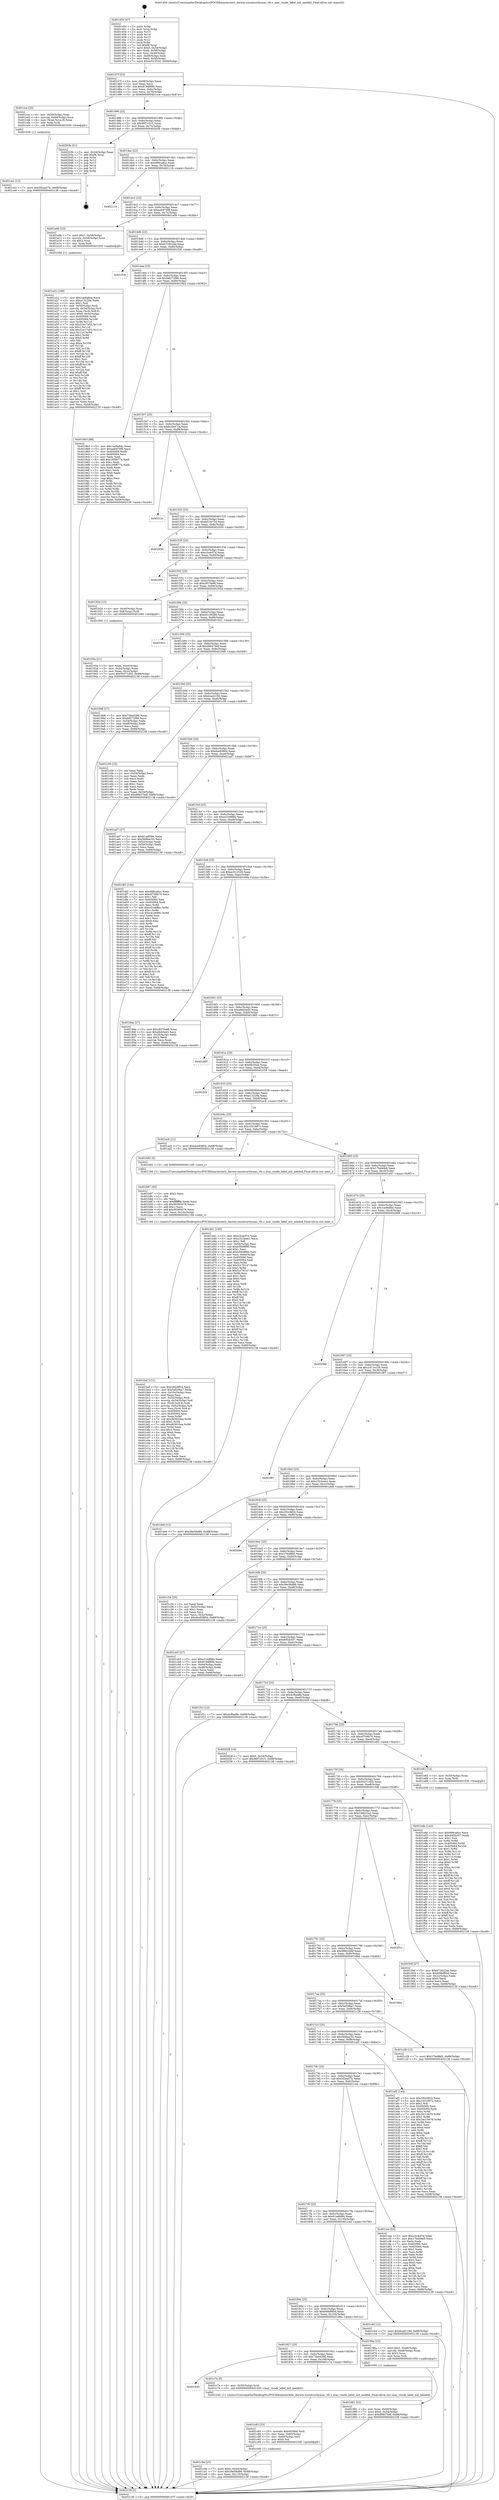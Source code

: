 digraph "0x401450" {
  label = "0x401450 (/mnt/c/Users/mathe/Desktop/tcc/POCII/binaries/extr_darwin-xnusecuritymac_vfs.c_mac_vnode_label_init_needed_Final-ollvm.out::main(0))"
  labelloc = "t"
  node[shape=record]

  Entry [label="",width=0.3,height=0.3,shape=circle,fillcolor=black,style=filled]
  "0x40147f" [label="{
     0x40147f [23]\l
     | [instrs]\l
     &nbsp;&nbsp;0x40147f \<+3\>: mov -0x68(%rbp),%eax\l
     &nbsp;&nbsp;0x401482 \<+2\>: mov %eax,%ecx\l
     &nbsp;&nbsp;0x401484 \<+6\>: sub $0x819df899,%ecx\l
     &nbsp;&nbsp;0x40148a \<+3\>: mov %eax,-0x6c(%rbp)\l
     &nbsp;&nbsp;0x40148d \<+3\>: mov %ecx,-0x70(%rbp)\l
     &nbsp;&nbsp;0x401490 \<+6\>: je 0000000000401cce \<main+0x87e\>\l
  }"]
  "0x401cce" [label="{
     0x401cce [20]\l
     | [instrs]\l
     &nbsp;&nbsp;0x401cce \<+4\>: mov -0x50(%rbp),%rax\l
     &nbsp;&nbsp;0x401cd2 \<+4\>: movslq -0x64(%rbp),%rcx\l
     &nbsp;&nbsp;0x401cd6 \<+4\>: mov (%rax,%rcx,8),%rax\l
     &nbsp;&nbsp;0x401cda \<+3\>: mov %rax,%rdi\l
     &nbsp;&nbsp;0x401cdd \<+5\>: call 0000000000401030 \<free@plt\>\l
     | [calls]\l
     &nbsp;&nbsp;0x401030 \{1\} (unknown)\l
  }"]
  "0x401496" [label="{
     0x401496 [22]\l
     | [instrs]\l
     &nbsp;&nbsp;0x401496 \<+5\>: jmp 000000000040149b \<main+0x4b\>\l
     &nbsp;&nbsp;0x40149b \<+3\>: mov -0x6c(%rbp),%eax\l
     &nbsp;&nbsp;0x40149e \<+5\>: sub $0x96f7c015,%eax\l
     &nbsp;&nbsp;0x4014a3 \<+3\>: mov %eax,-0x74(%rbp)\l
     &nbsp;&nbsp;0x4014a6 \<+6\>: je 000000000040203b \<main+0xbeb\>\l
  }"]
  Exit [label="",width=0.3,height=0.3,shape=circle,fillcolor=black,style=filled,peripheries=2]
  "0x40203b" [label="{
     0x40203b [21]\l
     | [instrs]\l
     &nbsp;&nbsp;0x40203b \<+3\>: mov -0x34(%rbp),%eax\l
     &nbsp;&nbsp;0x40203e \<+7\>: add $0xf8,%rsp\l
     &nbsp;&nbsp;0x402045 \<+1\>: pop %rbx\l
     &nbsp;&nbsp;0x402046 \<+2\>: pop %r12\l
     &nbsp;&nbsp;0x402048 \<+2\>: pop %r13\l
     &nbsp;&nbsp;0x40204a \<+2\>: pop %r14\l
     &nbsp;&nbsp;0x40204c \<+2\>: pop %r15\l
     &nbsp;&nbsp;0x40204e \<+1\>: pop %rbp\l
     &nbsp;&nbsp;0x40204f \<+1\>: ret\l
  }"]
  "0x4014ac" [label="{
     0x4014ac [22]\l
     | [instrs]\l
     &nbsp;&nbsp;0x4014ac \<+5\>: jmp 00000000004014b1 \<main+0x61\>\l
     &nbsp;&nbsp;0x4014b1 \<+3\>: mov -0x6c(%rbp),%eax\l
     &nbsp;&nbsp;0x4014b4 \<+5\>: sub $0x999ca6cc,%eax\l
     &nbsp;&nbsp;0x4014b9 \<+3\>: mov %eax,-0x78(%rbp)\l
     &nbsp;&nbsp;0x4014bc \<+6\>: je 0000000000402114 \<main+0xcc4\>\l
  }"]
  "0x401e8e" [label="{
     0x401e8e [142]\l
     | [instrs]\l
     &nbsp;&nbsp;0x401e8e \<+5\>: mov $0x999ca6cc,%ecx\l
     &nbsp;&nbsp;0x401e93 \<+5\>: mov $0x40f2b557,%edx\l
     &nbsp;&nbsp;0x401e98 \<+3\>: mov $0x1,%sil\l
     &nbsp;&nbsp;0x401e9b \<+3\>: xor %r8d,%r8d\l
     &nbsp;&nbsp;0x401e9e \<+8\>: mov 0x405060,%r9d\l
     &nbsp;&nbsp;0x401ea6 \<+8\>: mov 0x405064,%r10d\l
     &nbsp;&nbsp;0x401eae \<+4\>: sub $0x1,%r8d\l
     &nbsp;&nbsp;0x401eb2 \<+3\>: mov %r9d,%r11d\l
     &nbsp;&nbsp;0x401eb5 \<+3\>: add %r8d,%r11d\l
     &nbsp;&nbsp;0x401eb8 \<+4\>: imul %r11d,%r9d\l
     &nbsp;&nbsp;0x401ebc \<+4\>: and $0x1,%r9d\l
     &nbsp;&nbsp;0x401ec0 \<+4\>: cmp $0x0,%r9d\l
     &nbsp;&nbsp;0x401ec4 \<+3\>: sete %bl\l
     &nbsp;&nbsp;0x401ec7 \<+4\>: cmp $0xa,%r10d\l
     &nbsp;&nbsp;0x401ecb \<+4\>: setl %r14b\l
     &nbsp;&nbsp;0x401ecf \<+3\>: mov %bl,%r15b\l
     &nbsp;&nbsp;0x401ed2 \<+4\>: xor $0xff,%r15b\l
     &nbsp;&nbsp;0x401ed6 \<+3\>: mov %r14b,%r12b\l
     &nbsp;&nbsp;0x401ed9 \<+4\>: xor $0xff,%r12b\l
     &nbsp;&nbsp;0x401edd \<+4\>: xor $0x0,%sil\l
     &nbsp;&nbsp;0x401ee1 \<+3\>: mov %r15b,%r13b\l
     &nbsp;&nbsp;0x401ee4 \<+4\>: and $0x0,%r13b\l
     &nbsp;&nbsp;0x401ee8 \<+3\>: and %sil,%bl\l
     &nbsp;&nbsp;0x401eeb \<+3\>: mov %r12b,%al\l
     &nbsp;&nbsp;0x401eee \<+2\>: and $0x0,%al\l
     &nbsp;&nbsp;0x401ef0 \<+3\>: and %sil,%r14b\l
     &nbsp;&nbsp;0x401ef3 \<+3\>: or %bl,%r13b\l
     &nbsp;&nbsp;0x401ef6 \<+3\>: or %r14b,%al\l
     &nbsp;&nbsp;0x401ef9 \<+3\>: xor %al,%r13b\l
     &nbsp;&nbsp;0x401efc \<+3\>: or %r12b,%r15b\l
     &nbsp;&nbsp;0x401eff \<+4\>: xor $0xff,%r15b\l
     &nbsp;&nbsp;0x401f03 \<+4\>: or $0x0,%sil\l
     &nbsp;&nbsp;0x401f07 \<+3\>: and %sil,%r15b\l
     &nbsp;&nbsp;0x401f0a \<+3\>: or %r15b,%r13b\l
     &nbsp;&nbsp;0x401f0d \<+4\>: test $0x1,%r13b\l
     &nbsp;&nbsp;0x401f11 \<+3\>: cmovne %edx,%ecx\l
     &nbsp;&nbsp;0x401f14 \<+3\>: mov %ecx,-0x68(%rbp)\l
     &nbsp;&nbsp;0x401f17 \<+5\>: jmp 0000000000402138 \<main+0xce8\>\l
  }"]
  "0x402114" [label="{
     0x402114\l
  }", style=dashed]
  "0x4014c2" [label="{
     0x4014c2 [22]\l
     | [instrs]\l
     &nbsp;&nbsp;0x4014c2 \<+5\>: jmp 00000000004014c7 \<main+0x77\>\l
     &nbsp;&nbsp;0x4014c7 \<+3\>: mov -0x6c(%rbp),%eax\l
     &nbsp;&nbsp;0x4014ca \<+5\>: sub $0xaeb974f8,%eax\l
     &nbsp;&nbsp;0x4014cf \<+3\>: mov %eax,-0x7c(%rbp)\l
     &nbsp;&nbsp;0x4014d2 \<+6\>: je 0000000000401a0b \<main+0x5bb\>\l
  }"]
  "0x401ce2" [label="{
     0x401ce2 [12]\l
     | [instrs]\l
     &nbsp;&nbsp;0x401ce2 \<+7\>: movl $0x5f2ea57b,-0x68(%rbp)\l
     &nbsp;&nbsp;0x401ce9 \<+5\>: jmp 0000000000402138 \<main+0xce8\>\l
  }"]
  "0x401a0b" [label="{
     0x401a0b [23]\l
     | [instrs]\l
     &nbsp;&nbsp;0x401a0b \<+7\>: movl $0x1,-0x58(%rbp)\l
     &nbsp;&nbsp;0x401a12 \<+4\>: movslq -0x58(%rbp),%rax\l
     &nbsp;&nbsp;0x401a16 \<+4\>: shl $0x2,%rax\l
     &nbsp;&nbsp;0x401a1a \<+3\>: mov %rax,%rdi\l
     &nbsp;&nbsp;0x401a1d \<+5\>: call 0000000000401050 \<malloc@plt\>\l
     | [calls]\l
     &nbsp;&nbsp;0x401050 \{1\} (unknown)\l
  }"]
  "0x4014d8" [label="{
     0x4014d8 [22]\l
     | [instrs]\l
     &nbsp;&nbsp;0x4014d8 \<+5\>: jmp 00000000004014dd \<main+0x8d\>\l
     &nbsp;&nbsp;0x4014dd \<+3\>: mov -0x6c(%rbp),%eax\l
     &nbsp;&nbsp;0x4014e0 \<+5\>: sub $0xb728224e,%eax\l
     &nbsp;&nbsp;0x4014e5 \<+3\>: mov %eax,-0x80(%rbp)\l
     &nbsp;&nbsp;0x4014e8 \<+6\>: je 0000000000401f28 \<main+0xad8\>\l
  }"]
  "0x401c9a" [label="{
     0x401c9a [25]\l
     | [instrs]\l
     &nbsp;&nbsp;0x401c9a \<+7\>: movl $0x0,-0x64(%rbp)\l
     &nbsp;&nbsp;0x401ca1 \<+7\>: movl $0x39e56d88,-0x68(%rbp)\l
     &nbsp;&nbsp;0x401ca8 \<+6\>: mov %eax,-0x110(%rbp)\l
     &nbsp;&nbsp;0x401cae \<+5\>: jmp 0000000000402138 \<main+0xce8\>\l
  }"]
  "0x401f28" [label="{
     0x401f28\l
  }", style=dashed]
  "0x4014ee" [label="{
     0x4014ee [25]\l
     | [instrs]\l
     &nbsp;&nbsp;0x4014ee \<+5\>: jmp 00000000004014f3 \<main+0xa3\>\l
     &nbsp;&nbsp;0x4014f3 \<+3\>: mov -0x6c(%rbp),%eax\l
     &nbsp;&nbsp;0x4014f6 \<+5\>: sub $0xb8272f99,%eax\l
     &nbsp;&nbsp;0x4014fb \<+6\>: mov %eax,-0x84(%rbp)\l
     &nbsp;&nbsp;0x401501 \<+6\>: je 00000000004019b3 \<main+0x563\>\l
  }"]
  "0x401c83" [label="{
     0x401c83 [23]\l
     | [instrs]\l
     &nbsp;&nbsp;0x401c83 \<+10\>: movabs $0x4030b6,%rdi\l
     &nbsp;&nbsp;0x401c8d \<+3\>: mov %eax,-0x60(%rbp)\l
     &nbsp;&nbsp;0x401c90 \<+3\>: mov -0x60(%rbp),%esi\l
     &nbsp;&nbsp;0x401c93 \<+2\>: mov $0x0,%al\l
     &nbsp;&nbsp;0x401c95 \<+5\>: call 0000000000401040 \<printf@plt\>\l
     | [calls]\l
     &nbsp;&nbsp;0x401040 \{1\} (unknown)\l
  }"]
  "0x4019b3" [label="{
     0x4019b3 [88]\l
     | [instrs]\l
     &nbsp;&nbsp;0x4019b3 \<+5\>: mov $0x1ae9a8dc,%eax\l
     &nbsp;&nbsp;0x4019b8 \<+5\>: mov $0xaeb974f8,%ecx\l
     &nbsp;&nbsp;0x4019bd \<+7\>: mov 0x405060,%edx\l
     &nbsp;&nbsp;0x4019c4 \<+7\>: mov 0x405064,%esi\l
     &nbsp;&nbsp;0x4019cb \<+2\>: mov %edx,%edi\l
     &nbsp;&nbsp;0x4019cd \<+6\>: add $0x195f677a,%edi\l
     &nbsp;&nbsp;0x4019d3 \<+3\>: sub $0x1,%edi\l
     &nbsp;&nbsp;0x4019d6 \<+6\>: sub $0x195f677a,%edi\l
     &nbsp;&nbsp;0x4019dc \<+3\>: imul %edi,%edx\l
     &nbsp;&nbsp;0x4019df \<+3\>: and $0x1,%edx\l
     &nbsp;&nbsp;0x4019e2 \<+3\>: cmp $0x0,%edx\l
     &nbsp;&nbsp;0x4019e5 \<+4\>: sete %r8b\l
     &nbsp;&nbsp;0x4019e9 \<+3\>: cmp $0xa,%esi\l
     &nbsp;&nbsp;0x4019ec \<+4\>: setl %r9b\l
     &nbsp;&nbsp;0x4019f0 \<+3\>: mov %r8b,%r10b\l
     &nbsp;&nbsp;0x4019f3 \<+3\>: and %r9b,%r10b\l
     &nbsp;&nbsp;0x4019f6 \<+3\>: xor %r9b,%r8b\l
     &nbsp;&nbsp;0x4019f9 \<+3\>: or %r8b,%r10b\l
     &nbsp;&nbsp;0x4019fc \<+4\>: test $0x1,%r10b\l
     &nbsp;&nbsp;0x401a00 \<+3\>: cmovne %ecx,%eax\l
     &nbsp;&nbsp;0x401a03 \<+3\>: mov %eax,-0x68(%rbp)\l
     &nbsp;&nbsp;0x401a06 \<+5\>: jmp 0000000000402138 \<main+0xce8\>\l
  }"]
  "0x401507" [label="{
     0x401507 [25]\l
     | [instrs]\l
     &nbsp;&nbsp;0x401507 \<+5\>: jmp 000000000040150c \<main+0xbc\>\l
     &nbsp;&nbsp;0x40150c \<+3\>: mov -0x6c(%rbp),%eax\l
     &nbsp;&nbsp;0x40150f \<+5\>: sub $0xbcde47ca,%eax\l
     &nbsp;&nbsp;0x401514 \<+6\>: mov %eax,-0x88(%rbp)\l
     &nbsp;&nbsp;0x40151a \<+6\>: je 000000000040212c \<main+0xcdc\>\l
  }"]
  "0x401840" [label="{
     0x401840\l
  }", style=dashed]
  "0x40212c" [label="{
     0x40212c\l
  }", style=dashed]
  "0x401520" [label="{
     0x401520 [25]\l
     | [instrs]\l
     &nbsp;&nbsp;0x401520 \<+5\>: jmp 0000000000401525 \<main+0xd5\>\l
     &nbsp;&nbsp;0x401525 \<+3\>: mov -0x6c(%rbp),%eax\l
     &nbsp;&nbsp;0x401528 \<+5\>: sub $0xbf15e72d,%eax\l
     &nbsp;&nbsp;0x40152d \<+6\>: mov %eax,-0x8c(%rbp)\l
     &nbsp;&nbsp;0x401533 \<+6\>: je 0000000000402050 \<main+0xc00\>\l
  }"]
  "0x401c7a" [label="{
     0x401c7a [9]\l
     | [instrs]\l
     &nbsp;&nbsp;0x401c7a \<+4\>: mov -0x50(%rbp),%rdi\l
     &nbsp;&nbsp;0x401c7e \<+5\>: call 0000000000401240 \<mac_vnode_label_init_needed\>\l
     | [calls]\l
     &nbsp;&nbsp;0x401240 \{1\} (/mnt/c/Users/mathe/Desktop/tcc/POCII/binaries/extr_darwin-xnusecuritymac_vfs.c_mac_vnode_label_init_needed_Final-ollvm.out::mac_vnode_label_init_needed)\l
  }"]
  "0x402050" [label="{
     0x402050\l
  }", style=dashed]
  "0x401539" [label="{
     0x401539 [25]\l
     | [instrs]\l
     &nbsp;&nbsp;0x401539 \<+5\>: jmp 000000000040153e \<main+0xee\>\l
     &nbsp;&nbsp;0x40153e \<+3\>: mov -0x6c(%rbp),%eax\l
     &nbsp;&nbsp;0x401541 \<+5\>: sub $0xc3cdcf7d,%eax\l
     &nbsp;&nbsp;0x401546 \<+6\>: mov %eax,-0x90(%rbp)\l
     &nbsp;&nbsp;0x40154c \<+6\>: je 00000000004020f3 \<main+0xca3\>\l
  }"]
  "0x401baf" [label="{
     0x401baf [121]\l
     | [instrs]\l
     &nbsp;&nbsp;0x401baf \<+5\>: mov $0x292c6f24,%ecx\l
     &nbsp;&nbsp;0x401bb4 \<+5\>: mov $0x5af29ba7,%edx\l
     &nbsp;&nbsp;0x401bb9 \<+6\>: mov -0x10c(%rbp),%esi\l
     &nbsp;&nbsp;0x401bbf \<+3\>: imul %eax,%esi\l
     &nbsp;&nbsp;0x401bc2 \<+4\>: mov -0x50(%rbp),%rdi\l
     &nbsp;&nbsp;0x401bc6 \<+4\>: movslq -0x54(%rbp),%r8\l
     &nbsp;&nbsp;0x401bca \<+4\>: mov (%rdi,%r8,8),%rdi\l
     &nbsp;&nbsp;0x401bce \<+4\>: movslq -0x5c(%rbp),%r8\l
     &nbsp;&nbsp;0x401bd2 \<+4\>: mov %esi,(%rdi,%r8,4)\l
     &nbsp;&nbsp;0x401bd6 \<+7\>: mov 0x405060,%eax\l
     &nbsp;&nbsp;0x401bdd \<+7\>: mov 0x405064,%esi\l
     &nbsp;&nbsp;0x401be4 \<+3\>: mov %eax,%r9d\l
     &nbsp;&nbsp;0x401be7 \<+7\>: sub $0xd65633ea,%r9d\l
     &nbsp;&nbsp;0x401bee \<+4\>: sub $0x1,%r9d\l
     &nbsp;&nbsp;0x401bf2 \<+7\>: add $0xd65633ea,%r9d\l
     &nbsp;&nbsp;0x401bf9 \<+4\>: imul %r9d,%eax\l
     &nbsp;&nbsp;0x401bfd \<+3\>: and $0x1,%eax\l
     &nbsp;&nbsp;0x401c00 \<+3\>: cmp $0x0,%eax\l
     &nbsp;&nbsp;0x401c03 \<+4\>: sete %r10b\l
     &nbsp;&nbsp;0x401c07 \<+3\>: cmp $0xa,%esi\l
     &nbsp;&nbsp;0x401c0a \<+4\>: setl %r11b\l
     &nbsp;&nbsp;0x401c0e \<+3\>: mov %r10b,%bl\l
     &nbsp;&nbsp;0x401c11 \<+3\>: and %r11b,%bl\l
     &nbsp;&nbsp;0x401c14 \<+3\>: xor %r11b,%r10b\l
     &nbsp;&nbsp;0x401c17 \<+3\>: or %r10b,%bl\l
     &nbsp;&nbsp;0x401c1a \<+3\>: test $0x1,%bl\l
     &nbsp;&nbsp;0x401c1d \<+3\>: cmovne %edx,%ecx\l
     &nbsp;&nbsp;0x401c20 \<+3\>: mov %ecx,-0x68(%rbp)\l
     &nbsp;&nbsp;0x401c23 \<+5\>: jmp 0000000000402138 \<main+0xce8\>\l
  }"]
  "0x4020f3" [label="{
     0x4020f3\l
  }", style=dashed]
  "0x401552" [label="{
     0x401552 [25]\l
     | [instrs]\l
     &nbsp;&nbsp;0x401552 \<+5\>: jmp 0000000000401557 \<main+0x107\>\l
     &nbsp;&nbsp;0x401557 \<+3\>: mov -0x6c(%rbp),%eax\l
     &nbsp;&nbsp;0x40155a \<+5\>: sub $0xc837fa96,%eax\l
     &nbsp;&nbsp;0x40155f \<+6\>: mov %eax,-0x94(%rbp)\l
     &nbsp;&nbsp;0x401565 \<+6\>: je 000000000040192d \<main+0x4dd\>\l
  }"]
  "0x401b87" [label="{
     0x401b87 [40]\l
     | [instrs]\l
     &nbsp;&nbsp;0x401b87 \<+5\>: mov $0x2,%ecx\l
     &nbsp;&nbsp;0x401b8c \<+1\>: cltd\l
     &nbsp;&nbsp;0x401b8d \<+2\>: idiv %ecx\l
     &nbsp;&nbsp;0x401b8f \<+6\>: imul $0xfffffffe,%edx,%ecx\l
     &nbsp;&nbsp;0x401b95 \<+6\>: sub $0x90385078,%ecx\l
     &nbsp;&nbsp;0x401b9b \<+3\>: add $0x1,%ecx\l
     &nbsp;&nbsp;0x401b9e \<+6\>: add $0x90385078,%ecx\l
     &nbsp;&nbsp;0x401ba4 \<+6\>: mov %ecx,-0x10c(%rbp)\l
     &nbsp;&nbsp;0x401baa \<+5\>: call 0000000000401160 \<next_i\>\l
     | [calls]\l
     &nbsp;&nbsp;0x401160 \{1\} (/mnt/c/Users/mathe/Desktop/tcc/POCII/binaries/extr_darwin-xnusecuritymac_vfs.c_mac_vnode_label_init_needed_Final-ollvm.out::next_i)\l
  }"]
  "0x40192d" [label="{
     0x40192d [13]\l
     | [instrs]\l
     &nbsp;&nbsp;0x40192d \<+4\>: mov -0x40(%rbp),%rax\l
     &nbsp;&nbsp;0x401931 \<+4\>: mov 0x8(%rax),%rdi\l
     &nbsp;&nbsp;0x401935 \<+5\>: call 0000000000401060 \<atoi@plt\>\l
     | [calls]\l
     &nbsp;&nbsp;0x401060 \{1\} (unknown)\l
  }"]
  "0x40156b" [label="{
     0x40156b [25]\l
     | [instrs]\l
     &nbsp;&nbsp;0x40156b \<+5\>: jmp 0000000000401570 \<main+0x120\>\l
     &nbsp;&nbsp;0x401570 \<+3\>: mov -0x6c(%rbp),%eax\l
     &nbsp;&nbsp;0x401573 \<+5\>: sub $0xd3139288,%eax\l
     &nbsp;&nbsp;0x401578 \<+6\>: mov %eax,-0x98(%rbp)\l
     &nbsp;&nbsp;0x40157e \<+6\>: je 0000000000401921 \<main+0x4d1\>\l
  }"]
  "0x401a22" [label="{
     0x401a22 [169]\l
     | [instrs]\l
     &nbsp;&nbsp;0x401a22 \<+5\>: mov $0x1ae9a8dc,%ecx\l
     &nbsp;&nbsp;0x401a27 \<+5\>: mov $0xa13229a,%edx\l
     &nbsp;&nbsp;0x401a2c \<+3\>: mov $0x1,%sil\l
     &nbsp;&nbsp;0x401a2f \<+4\>: mov -0x50(%rbp),%rdi\l
     &nbsp;&nbsp;0x401a33 \<+4\>: movslq -0x54(%rbp),%r8\l
     &nbsp;&nbsp;0x401a37 \<+4\>: mov %rax,(%rdi,%r8,8)\l
     &nbsp;&nbsp;0x401a3b \<+7\>: movl $0x0,-0x5c(%rbp)\l
     &nbsp;&nbsp;0x401a42 \<+8\>: mov 0x405060,%r9d\l
     &nbsp;&nbsp;0x401a4a \<+8\>: mov 0x405064,%r10d\l
     &nbsp;&nbsp;0x401a52 \<+3\>: mov %r9d,%r11d\l
     &nbsp;&nbsp;0x401a55 \<+7\>: sub $0x31e17a53,%r11d\l
     &nbsp;&nbsp;0x401a5c \<+4\>: sub $0x1,%r11d\l
     &nbsp;&nbsp;0x401a60 \<+7\>: add $0x31e17a53,%r11d\l
     &nbsp;&nbsp;0x401a67 \<+4\>: imul %r11d,%r9d\l
     &nbsp;&nbsp;0x401a6b \<+4\>: and $0x1,%r9d\l
     &nbsp;&nbsp;0x401a6f \<+4\>: cmp $0x0,%r9d\l
     &nbsp;&nbsp;0x401a73 \<+3\>: sete %bl\l
     &nbsp;&nbsp;0x401a76 \<+4\>: cmp $0xa,%r10d\l
     &nbsp;&nbsp;0x401a7a \<+4\>: setl %r14b\l
     &nbsp;&nbsp;0x401a7e \<+3\>: mov %bl,%r15b\l
     &nbsp;&nbsp;0x401a81 \<+4\>: xor $0xff,%r15b\l
     &nbsp;&nbsp;0x401a85 \<+3\>: mov %r14b,%r12b\l
     &nbsp;&nbsp;0x401a88 \<+4\>: xor $0xff,%r12b\l
     &nbsp;&nbsp;0x401a8c \<+4\>: xor $0x1,%sil\l
     &nbsp;&nbsp;0x401a90 \<+3\>: mov %r15b,%r13b\l
     &nbsp;&nbsp;0x401a93 \<+4\>: and $0xff,%r13b\l
     &nbsp;&nbsp;0x401a97 \<+3\>: and %sil,%bl\l
     &nbsp;&nbsp;0x401a9a \<+3\>: mov %r12b,%al\l
     &nbsp;&nbsp;0x401a9d \<+2\>: and $0xff,%al\l
     &nbsp;&nbsp;0x401a9f \<+3\>: and %sil,%r14b\l
     &nbsp;&nbsp;0x401aa2 \<+3\>: or %bl,%r13b\l
     &nbsp;&nbsp;0x401aa5 \<+3\>: or %r14b,%al\l
     &nbsp;&nbsp;0x401aa8 \<+3\>: xor %al,%r13b\l
     &nbsp;&nbsp;0x401aab \<+3\>: or %r12b,%r15b\l
     &nbsp;&nbsp;0x401aae \<+4\>: xor $0xff,%r15b\l
     &nbsp;&nbsp;0x401ab2 \<+4\>: or $0x1,%sil\l
     &nbsp;&nbsp;0x401ab6 \<+3\>: and %sil,%r15b\l
     &nbsp;&nbsp;0x401ab9 \<+3\>: or %r15b,%r13b\l
     &nbsp;&nbsp;0x401abc \<+4\>: test $0x1,%r13b\l
     &nbsp;&nbsp;0x401ac0 \<+3\>: cmovne %edx,%ecx\l
     &nbsp;&nbsp;0x401ac3 \<+3\>: mov %ecx,-0x68(%rbp)\l
     &nbsp;&nbsp;0x401ac6 \<+5\>: jmp 0000000000402138 \<main+0xce8\>\l
  }"]
  "0x401921" [label="{
     0x401921\l
  }", style=dashed]
  "0x401584" [label="{
     0x401584 [25]\l
     | [instrs]\l
     &nbsp;&nbsp;0x401584 \<+5\>: jmp 0000000000401589 \<main+0x139\>\l
     &nbsp;&nbsp;0x401589 \<+3\>: mov -0x6c(%rbp),%eax\l
     &nbsp;&nbsp;0x40158c \<+5\>: sub $0xd9837bdf,%eax\l
     &nbsp;&nbsp;0x401591 \<+6\>: mov %eax,-0x9c(%rbp)\l
     &nbsp;&nbsp;0x401597 \<+6\>: je 0000000000401998 \<main+0x548\>\l
  }"]
  "0x401981" [label="{
     0x401981 [23]\l
     | [instrs]\l
     &nbsp;&nbsp;0x401981 \<+4\>: mov %rax,-0x50(%rbp)\l
     &nbsp;&nbsp;0x401985 \<+7\>: movl $0x0,-0x54(%rbp)\l
     &nbsp;&nbsp;0x40198c \<+7\>: movl $0xd9837bdf,-0x68(%rbp)\l
     &nbsp;&nbsp;0x401993 \<+5\>: jmp 0000000000402138 \<main+0xce8\>\l
  }"]
  "0x401998" [label="{
     0x401998 [27]\l
     | [instrs]\l
     &nbsp;&nbsp;0x401998 \<+5\>: mov $0x73bed386,%eax\l
     &nbsp;&nbsp;0x40199d \<+5\>: mov $0xb8272f99,%ecx\l
     &nbsp;&nbsp;0x4019a2 \<+3\>: mov -0x54(%rbp),%edx\l
     &nbsp;&nbsp;0x4019a5 \<+3\>: cmp -0x48(%rbp),%edx\l
     &nbsp;&nbsp;0x4019a8 \<+3\>: cmovl %ecx,%eax\l
     &nbsp;&nbsp;0x4019ab \<+3\>: mov %eax,-0x68(%rbp)\l
     &nbsp;&nbsp;0x4019ae \<+5\>: jmp 0000000000402138 \<main+0xce8\>\l
  }"]
  "0x40159d" [label="{
     0x40159d [25]\l
     | [instrs]\l
     &nbsp;&nbsp;0x40159d \<+5\>: jmp 00000000004015a2 \<main+0x152\>\l
     &nbsp;&nbsp;0x4015a2 \<+3\>: mov -0x6c(%rbp),%eax\l
     &nbsp;&nbsp;0x4015a5 \<+5\>: sub $0xdcad219d,%eax\l
     &nbsp;&nbsp;0x4015aa \<+6\>: mov %eax,-0xa0(%rbp)\l
     &nbsp;&nbsp;0x4015b0 \<+6\>: je 0000000000401c59 \<main+0x809\>\l
  }"]
  "0x401827" [label="{
     0x401827 [25]\l
     | [instrs]\l
     &nbsp;&nbsp;0x401827 \<+5\>: jmp 000000000040182c \<main+0x3dc\>\l
     &nbsp;&nbsp;0x40182c \<+3\>: mov -0x6c(%rbp),%eax\l
     &nbsp;&nbsp;0x40182f \<+5\>: sub $0x73bed386,%eax\l
     &nbsp;&nbsp;0x401834 \<+6\>: mov %eax,-0x108(%rbp)\l
     &nbsp;&nbsp;0x40183a \<+6\>: je 0000000000401c7a \<main+0x82a\>\l
  }"]
  "0x401c59" [label="{
     0x401c59 [33]\l
     | [instrs]\l
     &nbsp;&nbsp;0x401c59 \<+2\>: xor %eax,%eax\l
     &nbsp;&nbsp;0x401c5b \<+3\>: mov -0x54(%rbp),%ecx\l
     &nbsp;&nbsp;0x401c5e \<+2\>: mov %eax,%edx\l
     &nbsp;&nbsp;0x401c60 \<+2\>: sub %ecx,%edx\l
     &nbsp;&nbsp;0x401c62 \<+2\>: mov %eax,%ecx\l
     &nbsp;&nbsp;0x401c64 \<+3\>: sub $0x1,%ecx\l
     &nbsp;&nbsp;0x401c67 \<+2\>: add %ecx,%edx\l
     &nbsp;&nbsp;0x401c69 \<+2\>: sub %edx,%eax\l
     &nbsp;&nbsp;0x401c6b \<+3\>: mov %eax,-0x54(%rbp)\l
     &nbsp;&nbsp;0x401c6e \<+7\>: movl $0xd9837bdf,-0x68(%rbp)\l
     &nbsp;&nbsp;0x401c75 \<+5\>: jmp 0000000000402138 \<main+0xce8\>\l
  }"]
  "0x4015b6" [label="{
     0x4015b6 [25]\l
     | [instrs]\l
     &nbsp;&nbsp;0x4015b6 \<+5\>: jmp 00000000004015bb \<main+0x16b\>\l
     &nbsp;&nbsp;0x4015bb \<+3\>: mov -0x6c(%rbp),%eax\l
     &nbsp;&nbsp;0x4015be \<+5\>: sub $0xdce93804,%eax\l
     &nbsp;&nbsp;0x4015c3 \<+6\>: mov %eax,-0xa4(%rbp)\l
     &nbsp;&nbsp;0x4015c9 \<+6\>: je 0000000000401ad7 \<main+0x687\>\l
  }"]
  "0x40196a" [label="{
     0x40196a [23]\l
     | [instrs]\l
     &nbsp;&nbsp;0x40196a \<+7\>: movl $0x1,-0x48(%rbp)\l
     &nbsp;&nbsp;0x401971 \<+4\>: movslq -0x48(%rbp),%rax\l
     &nbsp;&nbsp;0x401975 \<+4\>: shl $0x3,%rax\l
     &nbsp;&nbsp;0x401979 \<+3\>: mov %rax,%rdi\l
     &nbsp;&nbsp;0x40197c \<+5\>: call 0000000000401050 \<malloc@plt\>\l
     | [calls]\l
     &nbsp;&nbsp;0x401050 \{1\} (unknown)\l
  }"]
  "0x401ad7" [label="{
     0x401ad7 [27]\l
     | [instrs]\l
     &nbsp;&nbsp;0x401ad7 \<+5\>: mov $0x61adfd94,%eax\l
     &nbsp;&nbsp;0x401adc \<+5\>: mov $0x5b9bec55,%ecx\l
     &nbsp;&nbsp;0x401ae1 \<+3\>: mov -0x5c(%rbp),%edx\l
     &nbsp;&nbsp;0x401ae4 \<+3\>: cmp -0x58(%rbp),%edx\l
     &nbsp;&nbsp;0x401ae7 \<+3\>: cmovl %ecx,%eax\l
     &nbsp;&nbsp;0x401aea \<+3\>: mov %eax,-0x68(%rbp)\l
     &nbsp;&nbsp;0x401aed \<+5\>: jmp 0000000000402138 \<main+0xce8\>\l
  }"]
  "0x4015cf" [label="{
     0x4015cf [25]\l
     | [instrs]\l
     &nbsp;&nbsp;0x4015cf \<+5\>: jmp 00000000004015d4 \<main+0x184\>\l
     &nbsp;&nbsp;0x4015d4 \<+3\>: mov -0x6c(%rbp),%eax\l
     &nbsp;&nbsp;0x4015d7 \<+5\>: sub $0xe31b986e,%eax\l
     &nbsp;&nbsp;0x4015dc \<+6\>: mov %eax,-0xa8(%rbp)\l
     &nbsp;&nbsp;0x4015e2 \<+6\>: je 0000000000401df2 \<main+0x9a2\>\l
  }"]
  "0x40180e" [label="{
     0x40180e [25]\l
     | [instrs]\l
     &nbsp;&nbsp;0x40180e \<+5\>: jmp 0000000000401813 \<main+0x3c3\>\l
     &nbsp;&nbsp;0x401813 \<+3\>: mov -0x6c(%rbp),%eax\l
     &nbsp;&nbsp;0x401816 \<+5\>: sub $0x668df85d,%eax\l
     &nbsp;&nbsp;0x40181b \<+6\>: mov %eax,-0x104(%rbp)\l
     &nbsp;&nbsp;0x401821 \<+6\>: je 000000000040196a \<main+0x51a\>\l
  }"]
  "0x401df2" [label="{
     0x401df2 [144]\l
     | [instrs]\l
     &nbsp;&nbsp;0x401df2 \<+5\>: mov $0x999ca6cc,%eax\l
     &nbsp;&nbsp;0x401df7 \<+5\>: mov $0x4f709b70,%ecx\l
     &nbsp;&nbsp;0x401dfc \<+2\>: mov $0x1,%dl\l
     &nbsp;&nbsp;0x401dfe \<+7\>: mov 0x405060,%esi\l
     &nbsp;&nbsp;0x401e05 \<+7\>: mov 0x405064,%edi\l
     &nbsp;&nbsp;0x401e0c \<+3\>: mov %esi,%r8d\l
     &nbsp;&nbsp;0x401e0f \<+7\>: add $0xc41e686c,%r8d\l
     &nbsp;&nbsp;0x401e16 \<+4\>: sub $0x1,%r8d\l
     &nbsp;&nbsp;0x401e1a \<+7\>: sub $0xc41e686c,%r8d\l
     &nbsp;&nbsp;0x401e21 \<+4\>: imul %r8d,%esi\l
     &nbsp;&nbsp;0x401e25 \<+3\>: and $0x1,%esi\l
     &nbsp;&nbsp;0x401e28 \<+3\>: cmp $0x0,%esi\l
     &nbsp;&nbsp;0x401e2b \<+4\>: sete %r9b\l
     &nbsp;&nbsp;0x401e2f \<+3\>: cmp $0xa,%edi\l
     &nbsp;&nbsp;0x401e32 \<+4\>: setl %r10b\l
     &nbsp;&nbsp;0x401e36 \<+3\>: mov %r9b,%r11b\l
     &nbsp;&nbsp;0x401e39 \<+4\>: xor $0xff,%r11b\l
     &nbsp;&nbsp;0x401e3d \<+3\>: mov %r10b,%bl\l
     &nbsp;&nbsp;0x401e40 \<+3\>: xor $0xff,%bl\l
     &nbsp;&nbsp;0x401e43 \<+3\>: xor $0x1,%dl\l
     &nbsp;&nbsp;0x401e46 \<+3\>: mov %r11b,%r14b\l
     &nbsp;&nbsp;0x401e49 \<+4\>: and $0xff,%r14b\l
     &nbsp;&nbsp;0x401e4d \<+3\>: and %dl,%r9b\l
     &nbsp;&nbsp;0x401e50 \<+3\>: mov %bl,%r15b\l
     &nbsp;&nbsp;0x401e53 \<+4\>: and $0xff,%r15b\l
     &nbsp;&nbsp;0x401e57 \<+3\>: and %dl,%r10b\l
     &nbsp;&nbsp;0x401e5a \<+3\>: or %r9b,%r14b\l
     &nbsp;&nbsp;0x401e5d \<+3\>: or %r10b,%r15b\l
     &nbsp;&nbsp;0x401e60 \<+3\>: xor %r15b,%r14b\l
     &nbsp;&nbsp;0x401e63 \<+3\>: or %bl,%r11b\l
     &nbsp;&nbsp;0x401e66 \<+4\>: xor $0xff,%r11b\l
     &nbsp;&nbsp;0x401e6a \<+3\>: or $0x1,%dl\l
     &nbsp;&nbsp;0x401e6d \<+3\>: and %dl,%r11b\l
     &nbsp;&nbsp;0x401e70 \<+3\>: or %r11b,%r14b\l
     &nbsp;&nbsp;0x401e73 \<+4\>: test $0x1,%r14b\l
     &nbsp;&nbsp;0x401e77 \<+3\>: cmovne %ecx,%eax\l
     &nbsp;&nbsp;0x401e7a \<+3\>: mov %eax,-0x68(%rbp)\l
     &nbsp;&nbsp;0x401e7d \<+5\>: jmp 0000000000402138 \<main+0xce8\>\l
  }"]
  "0x4015e8" [label="{
     0x4015e8 [25]\l
     | [instrs]\l
     &nbsp;&nbsp;0x4015e8 \<+5\>: jmp 00000000004015ed \<main+0x19d\>\l
     &nbsp;&nbsp;0x4015ed \<+3\>: mov -0x6c(%rbp),%eax\l
     &nbsp;&nbsp;0x4015f0 \<+5\>: sub $0xec512520,%eax\l
     &nbsp;&nbsp;0x4015f5 \<+6\>: mov %eax,-0xac(%rbp)\l
     &nbsp;&nbsp;0x4015fb \<+6\>: je 000000000040184a \<main+0x3fa\>\l
  }"]
  "0x401c4d" [label="{
     0x401c4d [12]\l
     | [instrs]\l
     &nbsp;&nbsp;0x401c4d \<+7\>: movl $0xdcad219d,-0x68(%rbp)\l
     &nbsp;&nbsp;0x401c54 \<+5\>: jmp 0000000000402138 \<main+0xce8\>\l
  }"]
  "0x40184a" [label="{
     0x40184a [27]\l
     | [instrs]\l
     &nbsp;&nbsp;0x40184a \<+5\>: mov $0xc837fa96,%eax\l
     &nbsp;&nbsp;0x40184f \<+5\>: mov $0xefeb5ed3,%ecx\l
     &nbsp;&nbsp;0x401854 \<+3\>: mov -0x30(%rbp),%edx\l
     &nbsp;&nbsp;0x401857 \<+3\>: cmp $0x2,%edx\l
     &nbsp;&nbsp;0x40185a \<+3\>: cmovne %ecx,%eax\l
     &nbsp;&nbsp;0x40185d \<+3\>: mov %eax,-0x68(%rbp)\l
     &nbsp;&nbsp;0x401860 \<+5\>: jmp 0000000000402138 \<main+0xce8\>\l
  }"]
  "0x401601" [label="{
     0x401601 [25]\l
     | [instrs]\l
     &nbsp;&nbsp;0x401601 \<+5\>: jmp 0000000000401606 \<main+0x1b6\>\l
     &nbsp;&nbsp;0x401606 \<+3\>: mov -0x6c(%rbp),%eax\l
     &nbsp;&nbsp;0x401609 \<+5\>: sub $0xefeb5ed3,%eax\l
     &nbsp;&nbsp;0x40160e \<+6\>: mov %eax,-0xb0(%rbp)\l
     &nbsp;&nbsp;0x401614 \<+6\>: je 0000000000401865 \<main+0x415\>\l
  }"]
  "0x402138" [label="{
     0x402138 [5]\l
     | [instrs]\l
     &nbsp;&nbsp;0x402138 \<+5\>: jmp 000000000040147f \<main+0x2f\>\l
  }"]
  "0x401450" [label="{
     0x401450 [47]\l
     | [instrs]\l
     &nbsp;&nbsp;0x401450 \<+1\>: push %rbp\l
     &nbsp;&nbsp;0x401451 \<+3\>: mov %rsp,%rbp\l
     &nbsp;&nbsp;0x401454 \<+2\>: push %r15\l
     &nbsp;&nbsp;0x401456 \<+2\>: push %r14\l
     &nbsp;&nbsp;0x401458 \<+2\>: push %r13\l
     &nbsp;&nbsp;0x40145a \<+2\>: push %r12\l
     &nbsp;&nbsp;0x40145c \<+1\>: push %rbx\l
     &nbsp;&nbsp;0x40145d \<+7\>: sub $0xf8,%rsp\l
     &nbsp;&nbsp;0x401464 \<+7\>: movl $0x0,-0x34(%rbp)\l
     &nbsp;&nbsp;0x40146b \<+3\>: mov %edi,-0x38(%rbp)\l
     &nbsp;&nbsp;0x40146e \<+4\>: mov %rsi,-0x40(%rbp)\l
     &nbsp;&nbsp;0x401472 \<+3\>: mov -0x38(%rbp),%edi\l
     &nbsp;&nbsp;0x401475 \<+3\>: mov %edi,-0x30(%rbp)\l
     &nbsp;&nbsp;0x401478 \<+7\>: movl $0xec512520,-0x68(%rbp)\l
  }"]
  "0x40193a" [label="{
     0x40193a [21]\l
     | [instrs]\l
     &nbsp;&nbsp;0x40193a \<+3\>: mov %eax,-0x44(%rbp)\l
     &nbsp;&nbsp;0x40193d \<+3\>: mov -0x44(%rbp),%eax\l
     &nbsp;&nbsp;0x401940 \<+3\>: mov %eax,-0x2c(%rbp)\l
     &nbsp;&nbsp;0x401943 \<+7\>: movl $0x50371d55,-0x68(%rbp)\l
     &nbsp;&nbsp;0x40194a \<+5\>: jmp 0000000000402138 \<main+0xce8\>\l
  }"]
  "0x4017f5" [label="{
     0x4017f5 [25]\l
     | [instrs]\l
     &nbsp;&nbsp;0x4017f5 \<+5\>: jmp 00000000004017fa \<main+0x3aa\>\l
     &nbsp;&nbsp;0x4017fa \<+3\>: mov -0x6c(%rbp),%eax\l
     &nbsp;&nbsp;0x4017fd \<+5\>: sub $0x61adfd94,%eax\l
     &nbsp;&nbsp;0x401802 \<+6\>: mov %eax,-0x100(%rbp)\l
     &nbsp;&nbsp;0x401808 \<+6\>: je 0000000000401c4d \<main+0x7fd\>\l
  }"]
  "0x401865" [label="{
     0x401865\l
  }", style=dashed]
  "0x40161a" [label="{
     0x40161a [25]\l
     | [instrs]\l
     &nbsp;&nbsp;0x40161a \<+5\>: jmp 000000000040161f \<main+0x1cf\>\l
     &nbsp;&nbsp;0x40161f \<+3\>: mov -0x6c(%rbp),%eax\l
     &nbsp;&nbsp;0x401622 \<+5\>: sub $0x6fc34ee,%eax\l
     &nbsp;&nbsp;0x401627 \<+6\>: mov %eax,-0xb4(%rbp)\l
     &nbsp;&nbsp;0x40162d \<+6\>: je 0000000000401f34 \<main+0xae4\>\l
  }"]
  "0x401cee" [label="{
     0x401cee [83]\l
     | [instrs]\l
     &nbsp;&nbsp;0x401cee \<+5\>: mov $0xc3cdcf7d,%eax\l
     &nbsp;&nbsp;0x401cf3 \<+5\>: mov $0x17bd4de9,%ecx\l
     &nbsp;&nbsp;0x401cf8 \<+2\>: xor %edx,%edx\l
     &nbsp;&nbsp;0x401cfa \<+7\>: mov 0x405060,%esi\l
     &nbsp;&nbsp;0x401d01 \<+7\>: mov 0x405064,%edi\l
     &nbsp;&nbsp;0x401d08 \<+3\>: sub $0x1,%edx\l
     &nbsp;&nbsp;0x401d0b \<+3\>: mov %esi,%r8d\l
     &nbsp;&nbsp;0x401d0e \<+3\>: add %edx,%r8d\l
     &nbsp;&nbsp;0x401d11 \<+4\>: imul %r8d,%esi\l
     &nbsp;&nbsp;0x401d15 \<+3\>: and $0x1,%esi\l
     &nbsp;&nbsp;0x401d18 \<+3\>: cmp $0x0,%esi\l
     &nbsp;&nbsp;0x401d1b \<+4\>: sete %r9b\l
     &nbsp;&nbsp;0x401d1f \<+3\>: cmp $0xa,%edi\l
     &nbsp;&nbsp;0x401d22 \<+4\>: setl %r10b\l
     &nbsp;&nbsp;0x401d26 \<+3\>: mov %r9b,%r11b\l
     &nbsp;&nbsp;0x401d29 \<+3\>: and %r10b,%r11b\l
     &nbsp;&nbsp;0x401d2c \<+3\>: xor %r10b,%r9b\l
     &nbsp;&nbsp;0x401d2f \<+3\>: or %r9b,%r11b\l
     &nbsp;&nbsp;0x401d32 \<+4\>: test $0x1,%r11b\l
     &nbsp;&nbsp;0x401d36 \<+3\>: cmovne %ecx,%eax\l
     &nbsp;&nbsp;0x401d39 \<+3\>: mov %eax,-0x68(%rbp)\l
     &nbsp;&nbsp;0x401d3c \<+5\>: jmp 0000000000402138 \<main+0xce8\>\l
  }"]
  "0x401f34" [label="{
     0x401f34\l
  }", style=dashed]
  "0x401633" [label="{
     0x401633 [25]\l
     | [instrs]\l
     &nbsp;&nbsp;0x401633 \<+5\>: jmp 0000000000401638 \<main+0x1e8\>\l
     &nbsp;&nbsp;0x401638 \<+3\>: mov -0x6c(%rbp),%eax\l
     &nbsp;&nbsp;0x40163b \<+5\>: sub $0xa13229a,%eax\l
     &nbsp;&nbsp;0x401640 \<+6\>: mov %eax,-0xb8(%rbp)\l
     &nbsp;&nbsp;0x401646 \<+6\>: je 0000000000401acb \<main+0x67b\>\l
  }"]
  "0x4017dc" [label="{
     0x4017dc [25]\l
     | [instrs]\l
     &nbsp;&nbsp;0x4017dc \<+5\>: jmp 00000000004017e1 \<main+0x391\>\l
     &nbsp;&nbsp;0x4017e1 \<+3\>: mov -0x6c(%rbp),%eax\l
     &nbsp;&nbsp;0x4017e4 \<+5\>: sub $0x5f2ea57b,%eax\l
     &nbsp;&nbsp;0x4017e9 \<+6\>: mov %eax,-0xfc(%rbp)\l
     &nbsp;&nbsp;0x4017ef \<+6\>: je 0000000000401cee \<main+0x89e\>\l
  }"]
  "0x401acb" [label="{
     0x401acb [12]\l
     | [instrs]\l
     &nbsp;&nbsp;0x401acb \<+7\>: movl $0xdce93804,-0x68(%rbp)\l
     &nbsp;&nbsp;0x401ad2 \<+5\>: jmp 0000000000402138 \<main+0xce8\>\l
  }"]
  "0x40164c" [label="{
     0x40164c [25]\l
     | [instrs]\l
     &nbsp;&nbsp;0x40164c \<+5\>: jmp 0000000000401651 \<main+0x201\>\l
     &nbsp;&nbsp;0x401651 \<+3\>: mov -0x6c(%rbp),%eax\l
     &nbsp;&nbsp;0x401654 \<+5\>: sub $0x1031897c,%eax\l
     &nbsp;&nbsp;0x401659 \<+6\>: mov %eax,-0xbc(%rbp)\l
     &nbsp;&nbsp;0x40165f \<+6\>: je 0000000000401b82 \<main+0x732\>\l
  }"]
  "0x401af2" [label="{
     0x401af2 [144]\l
     | [instrs]\l
     &nbsp;&nbsp;0x401af2 \<+5\>: mov $0x292c6f24,%eax\l
     &nbsp;&nbsp;0x401af7 \<+5\>: mov $0x1031897c,%ecx\l
     &nbsp;&nbsp;0x401afc \<+2\>: mov $0x1,%dl\l
     &nbsp;&nbsp;0x401afe \<+7\>: mov 0x405060,%esi\l
     &nbsp;&nbsp;0x401b05 \<+7\>: mov 0x405064,%edi\l
     &nbsp;&nbsp;0x401b0c \<+3\>: mov %esi,%r8d\l
     &nbsp;&nbsp;0x401b0f \<+7\>: add $0x24c14479,%r8d\l
     &nbsp;&nbsp;0x401b16 \<+4\>: sub $0x1,%r8d\l
     &nbsp;&nbsp;0x401b1a \<+7\>: sub $0x24c14479,%r8d\l
     &nbsp;&nbsp;0x401b21 \<+4\>: imul %r8d,%esi\l
     &nbsp;&nbsp;0x401b25 \<+3\>: and $0x1,%esi\l
     &nbsp;&nbsp;0x401b28 \<+3\>: cmp $0x0,%esi\l
     &nbsp;&nbsp;0x401b2b \<+4\>: sete %r9b\l
     &nbsp;&nbsp;0x401b2f \<+3\>: cmp $0xa,%edi\l
     &nbsp;&nbsp;0x401b32 \<+4\>: setl %r10b\l
     &nbsp;&nbsp;0x401b36 \<+3\>: mov %r9b,%r11b\l
     &nbsp;&nbsp;0x401b39 \<+4\>: xor $0xff,%r11b\l
     &nbsp;&nbsp;0x401b3d \<+3\>: mov %r10b,%bl\l
     &nbsp;&nbsp;0x401b40 \<+3\>: xor $0xff,%bl\l
     &nbsp;&nbsp;0x401b43 \<+3\>: xor $0x1,%dl\l
     &nbsp;&nbsp;0x401b46 \<+3\>: mov %r11b,%r14b\l
     &nbsp;&nbsp;0x401b49 \<+4\>: and $0xff,%r14b\l
     &nbsp;&nbsp;0x401b4d \<+3\>: and %dl,%r9b\l
     &nbsp;&nbsp;0x401b50 \<+3\>: mov %bl,%r15b\l
     &nbsp;&nbsp;0x401b53 \<+4\>: and $0xff,%r15b\l
     &nbsp;&nbsp;0x401b57 \<+3\>: and %dl,%r10b\l
     &nbsp;&nbsp;0x401b5a \<+3\>: or %r9b,%r14b\l
     &nbsp;&nbsp;0x401b5d \<+3\>: or %r10b,%r15b\l
     &nbsp;&nbsp;0x401b60 \<+3\>: xor %r15b,%r14b\l
     &nbsp;&nbsp;0x401b63 \<+3\>: or %bl,%r11b\l
     &nbsp;&nbsp;0x401b66 \<+4\>: xor $0xff,%r11b\l
     &nbsp;&nbsp;0x401b6a \<+3\>: or $0x1,%dl\l
     &nbsp;&nbsp;0x401b6d \<+3\>: and %dl,%r11b\l
     &nbsp;&nbsp;0x401b70 \<+3\>: or %r11b,%r14b\l
     &nbsp;&nbsp;0x401b73 \<+4\>: test $0x1,%r14b\l
     &nbsp;&nbsp;0x401b77 \<+3\>: cmovne %ecx,%eax\l
     &nbsp;&nbsp;0x401b7a \<+3\>: mov %eax,-0x68(%rbp)\l
     &nbsp;&nbsp;0x401b7d \<+5\>: jmp 0000000000402138 \<main+0xce8\>\l
  }"]
  "0x401b82" [label="{
     0x401b82 [5]\l
     | [instrs]\l
     &nbsp;&nbsp;0x401b82 \<+5\>: call 0000000000401160 \<next_i\>\l
     | [calls]\l
     &nbsp;&nbsp;0x401160 \{1\} (/mnt/c/Users/mathe/Desktop/tcc/POCII/binaries/extr_darwin-xnusecuritymac_vfs.c_mac_vnode_label_init_needed_Final-ollvm.out::next_i)\l
  }"]
  "0x401665" [label="{
     0x401665 [25]\l
     | [instrs]\l
     &nbsp;&nbsp;0x401665 \<+5\>: jmp 000000000040166a \<main+0x21a\>\l
     &nbsp;&nbsp;0x40166a \<+3\>: mov -0x6c(%rbp),%eax\l
     &nbsp;&nbsp;0x40166d \<+5\>: sub $0x17bd4de9,%eax\l
     &nbsp;&nbsp;0x401672 \<+6\>: mov %eax,-0xc0(%rbp)\l
     &nbsp;&nbsp;0x401678 \<+6\>: je 0000000000401d41 \<main+0x8f1\>\l
  }"]
  "0x4017c3" [label="{
     0x4017c3 [25]\l
     | [instrs]\l
     &nbsp;&nbsp;0x4017c3 \<+5\>: jmp 00000000004017c8 \<main+0x378\>\l
     &nbsp;&nbsp;0x4017c8 \<+3\>: mov -0x6c(%rbp),%eax\l
     &nbsp;&nbsp;0x4017cb \<+5\>: sub $0x5b9bec55,%eax\l
     &nbsp;&nbsp;0x4017d0 \<+6\>: mov %eax,-0xf8(%rbp)\l
     &nbsp;&nbsp;0x4017d6 \<+6\>: je 0000000000401af2 \<main+0x6a2\>\l
  }"]
  "0x401d41" [label="{
     0x401d41 [165]\l
     | [instrs]\l
     &nbsp;&nbsp;0x401d41 \<+5\>: mov $0xc3cdcf7d,%eax\l
     &nbsp;&nbsp;0x401d46 \<+5\>: mov $0x2323eae1,%ecx\l
     &nbsp;&nbsp;0x401d4b \<+2\>: mov $0x1,%dl\l
     &nbsp;&nbsp;0x401d4d \<+3\>: mov -0x64(%rbp),%esi\l
     &nbsp;&nbsp;0x401d50 \<+6\>: sub $0xb56d9f90,%esi\l
     &nbsp;&nbsp;0x401d56 \<+3\>: add $0x1,%esi\l
     &nbsp;&nbsp;0x401d59 \<+6\>: add $0xb56d9f90,%esi\l
     &nbsp;&nbsp;0x401d5f \<+3\>: mov %esi,-0x64(%rbp)\l
     &nbsp;&nbsp;0x401d62 \<+7\>: mov 0x405060,%esi\l
     &nbsp;&nbsp;0x401d69 \<+7\>: mov 0x405064,%edi\l
     &nbsp;&nbsp;0x401d70 \<+3\>: mov %esi,%r8d\l
     &nbsp;&nbsp;0x401d73 \<+7\>: add $0x5cc76147,%r8d\l
     &nbsp;&nbsp;0x401d7a \<+4\>: sub $0x1,%r8d\l
     &nbsp;&nbsp;0x401d7e \<+7\>: sub $0x5cc76147,%r8d\l
     &nbsp;&nbsp;0x401d85 \<+4\>: imul %r8d,%esi\l
     &nbsp;&nbsp;0x401d89 \<+3\>: and $0x1,%esi\l
     &nbsp;&nbsp;0x401d8c \<+3\>: cmp $0x0,%esi\l
     &nbsp;&nbsp;0x401d8f \<+4\>: sete %r9b\l
     &nbsp;&nbsp;0x401d93 \<+3\>: cmp $0xa,%edi\l
     &nbsp;&nbsp;0x401d96 \<+4\>: setl %r10b\l
     &nbsp;&nbsp;0x401d9a \<+3\>: mov %r9b,%r11b\l
     &nbsp;&nbsp;0x401d9d \<+4\>: xor $0xff,%r11b\l
     &nbsp;&nbsp;0x401da1 \<+3\>: mov %r10b,%bl\l
     &nbsp;&nbsp;0x401da4 \<+3\>: xor $0xff,%bl\l
     &nbsp;&nbsp;0x401da7 \<+3\>: xor $0x0,%dl\l
     &nbsp;&nbsp;0x401daa \<+3\>: mov %r11b,%r14b\l
     &nbsp;&nbsp;0x401dad \<+4\>: and $0x0,%r14b\l
     &nbsp;&nbsp;0x401db1 \<+3\>: and %dl,%r9b\l
     &nbsp;&nbsp;0x401db4 \<+3\>: mov %bl,%r15b\l
     &nbsp;&nbsp;0x401db7 \<+4\>: and $0x0,%r15b\l
     &nbsp;&nbsp;0x401dbb \<+3\>: and %dl,%r10b\l
     &nbsp;&nbsp;0x401dbe \<+3\>: or %r9b,%r14b\l
     &nbsp;&nbsp;0x401dc1 \<+3\>: or %r10b,%r15b\l
     &nbsp;&nbsp;0x401dc4 \<+3\>: xor %r15b,%r14b\l
     &nbsp;&nbsp;0x401dc7 \<+3\>: or %bl,%r11b\l
     &nbsp;&nbsp;0x401dca \<+4\>: xor $0xff,%r11b\l
     &nbsp;&nbsp;0x401dce \<+3\>: or $0x0,%dl\l
     &nbsp;&nbsp;0x401dd1 \<+3\>: and %dl,%r11b\l
     &nbsp;&nbsp;0x401dd4 \<+3\>: or %r11b,%r14b\l
     &nbsp;&nbsp;0x401dd7 \<+4\>: test $0x1,%r14b\l
     &nbsp;&nbsp;0x401ddb \<+3\>: cmovne %ecx,%eax\l
     &nbsp;&nbsp;0x401dde \<+3\>: mov %eax,-0x68(%rbp)\l
     &nbsp;&nbsp;0x401de1 \<+5\>: jmp 0000000000402138 \<main+0xce8\>\l
  }"]
  "0x40167e" [label="{
     0x40167e [25]\l
     | [instrs]\l
     &nbsp;&nbsp;0x40167e \<+5\>: jmp 0000000000401683 \<main+0x233\>\l
     &nbsp;&nbsp;0x401683 \<+3\>: mov -0x6c(%rbp),%eax\l
     &nbsp;&nbsp;0x401686 \<+5\>: sub $0x1ae9a8dc,%eax\l
     &nbsp;&nbsp;0x40168b \<+6\>: mov %eax,-0xc4(%rbp)\l
     &nbsp;&nbsp;0x401691 \<+6\>: je 0000000000402068 \<main+0xc18\>\l
  }"]
  "0x401c28" [label="{
     0x401c28 [12]\l
     | [instrs]\l
     &nbsp;&nbsp;0x401c28 \<+7\>: movl $0x376ef8d3,-0x68(%rbp)\l
     &nbsp;&nbsp;0x401c2f \<+5\>: jmp 0000000000402138 \<main+0xce8\>\l
  }"]
  "0x402068" [label="{
     0x402068\l
  }", style=dashed]
  "0x401697" [label="{
     0x401697 [25]\l
     | [instrs]\l
     &nbsp;&nbsp;0x401697 \<+5\>: jmp 000000000040169c \<main+0x24c\>\l
     &nbsp;&nbsp;0x40169c \<+3\>: mov -0x6c(%rbp),%eax\l
     &nbsp;&nbsp;0x40169f \<+5\>: sub $0x1d11e128,%eax\l
     &nbsp;&nbsp;0x4016a4 \<+6\>: mov %eax,-0xc8(%rbp)\l
     &nbsp;&nbsp;0x4016aa \<+6\>: je 0000000000401f87 \<main+0xb37\>\l
  }"]
  "0x4017aa" [label="{
     0x4017aa [25]\l
     | [instrs]\l
     &nbsp;&nbsp;0x4017aa \<+5\>: jmp 00000000004017af \<main+0x35f\>\l
     &nbsp;&nbsp;0x4017af \<+3\>: mov -0x6c(%rbp),%eax\l
     &nbsp;&nbsp;0x4017b2 \<+5\>: sub $0x5af29ba7,%eax\l
     &nbsp;&nbsp;0x4017b7 \<+6\>: mov %eax,-0xf4(%rbp)\l
     &nbsp;&nbsp;0x4017bd \<+6\>: je 0000000000401c28 \<main+0x7d8\>\l
  }"]
  "0x401f87" [label="{
     0x401f87\l
  }", style=dashed]
  "0x4016b0" [label="{
     0x4016b0 [25]\l
     | [instrs]\l
     &nbsp;&nbsp;0x4016b0 \<+5\>: jmp 00000000004016b5 \<main+0x265\>\l
     &nbsp;&nbsp;0x4016b5 \<+3\>: mov -0x6c(%rbp),%eax\l
     &nbsp;&nbsp;0x4016b8 \<+5\>: sub $0x2323eae1,%eax\l
     &nbsp;&nbsp;0x4016bd \<+6\>: mov %eax,-0xcc(%rbp)\l
     &nbsp;&nbsp;0x4016c3 \<+6\>: je 0000000000401de6 \<main+0x996\>\l
  }"]
  "0x4018bd" [label="{
     0x4018bd\l
  }", style=dashed]
  "0x401de6" [label="{
     0x401de6 [12]\l
     | [instrs]\l
     &nbsp;&nbsp;0x401de6 \<+7\>: movl $0x39e56d88,-0x68(%rbp)\l
     &nbsp;&nbsp;0x401ded \<+5\>: jmp 0000000000402138 \<main+0xce8\>\l
  }"]
  "0x4016c9" [label="{
     0x4016c9 [25]\l
     | [instrs]\l
     &nbsp;&nbsp;0x4016c9 \<+5\>: jmp 00000000004016ce \<main+0x27e\>\l
     &nbsp;&nbsp;0x4016ce \<+3\>: mov -0x6c(%rbp),%eax\l
     &nbsp;&nbsp;0x4016d1 \<+5\>: sub $0x292c6f24,%eax\l
     &nbsp;&nbsp;0x4016d6 \<+6\>: mov %eax,-0xd0(%rbp)\l
     &nbsp;&nbsp;0x4016dc \<+6\>: je 000000000040209e \<main+0xc4e\>\l
  }"]
  "0x401791" [label="{
     0x401791 [25]\l
     | [instrs]\l
     &nbsp;&nbsp;0x401791 \<+5\>: jmp 0000000000401796 \<main+0x346\>\l
     &nbsp;&nbsp;0x401796 \<+3\>: mov -0x6c(%rbp),%eax\l
     &nbsp;&nbsp;0x401799 \<+5\>: sub $0x58922b6f,%eax\l
     &nbsp;&nbsp;0x40179e \<+6\>: mov %eax,-0xf0(%rbp)\l
     &nbsp;&nbsp;0x4017a4 \<+6\>: je 00000000004018bd \<main+0x46d\>\l
  }"]
  "0x40209e" [label="{
     0x40209e\l
  }", style=dashed]
  "0x4016e2" [label="{
     0x4016e2 [25]\l
     | [instrs]\l
     &nbsp;&nbsp;0x4016e2 \<+5\>: jmp 00000000004016e7 \<main+0x297\>\l
     &nbsp;&nbsp;0x4016e7 \<+3\>: mov -0x6c(%rbp),%eax\l
     &nbsp;&nbsp;0x4016ea \<+5\>: sub $0x376ef8d3,%eax\l
     &nbsp;&nbsp;0x4016ef \<+6\>: mov %eax,-0xd4(%rbp)\l
     &nbsp;&nbsp;0x4016f5 \<+6\>: je 0000000000401c34 \<main+0x7e4\>\l
  }"]
  "0x40201c" [label="{
     0x40201c\l
  }", style=dashed]
  "0x401c34" [label="{
     0x401c34 [25]\l
     | [instrs]\l
     &nbsp;&nbsp;0x401c34 \<+2\>: xor %eax,%eax\l
     &nbsp;&nbsp;0x401c36 \<+3\>: mov -0x5c(%rbp),%ecx\l
     &nbsp;&nbsp;0x401c39 \<+3\>: sub $0x1,%eax\l
     &nbsp;&nbsp;0x401c3c \<+2\>: sub %eax,%ecx\l
     &nbsp;&nbsp;0x401c3e \<+3\>: mov %ecx,-0x5c(%rbp)\l
     &nbsp;&nbsp;0x401c41 \<+7\>: movl $0xdce93804,-0x68(%rbp)\l
     &nbsp;&nbsp;0x401c48 \<+5\>: jmp 0000000000402138 \<main+0xce8\>\l
  }"]
  "0x4016fb" [label="{
     0x4016fb [25]\l
     | [instrs]\l
     &nbsp;&nbsp;0x4016fb \<+5\>: jmp 0000000000401700 \<main+0x2b0\>\l
     &nbsp;&nbsp;0x401700 \<+3\>: mov -0x6c(%rbp),%eax\l
     &nbsp;&nbsp;0x401703 \<+5\>: sub $0x39e56d88,%eax\l
     &nbsp;&nbsp;0x401708 \<+6\>: mov %eax,-0xd8(%rbp)\l
     &nbsp;&nbsp;0x40170e \<+6\>: je 0000000000401cb3 \<main+0x863\>\l
  }"]
  "0x401778" [label="{
     0x401778 [25]\l
     | [instrs]\l
     &nbsp;&nbsp;0x401778 \<+5\>: jmp 000000000040177d \<main+0x32d\>\l
     &nbsp;&nbsp;0x40177d \<+3\>: mov -0x6c(%rbp),%eax\l
     &nbsp;&nbsp;0x401780 \<+5\>: sub $0x536b22a2,%eax\l
     &nbsp;&nbsp;0x401785 \<+6\>: mov %eax,-0xec(%rbp)\l
     &nbsp;&nbsp;0x40178b \<+6\>: je 000000000040201c \<main+0xbcc\>\l
  }"]
  "0x401cb3" [label="{
     0x401cb3 [27]\l
     | [instrs]\l
     &nbsp;&nbsp;0x401cb3 \<+5\>: mov $0xe31b986e,%eax\l
     &nbsp;&nbsp;0x401cb8 \<+5\>: mov $0x819df899,%ecx\l
     &nbsp;&nbsp;0x401cbd \<+3\>: mov -0x64(%rbp),%edx\l
     &nbsp;&nbsp;0x401cc0 \<+3\>: cmp -0x48(%rbp),%edx\l
     &nbsp;&nbsp;0x401cc3 \<+3\>: cmovl %ecx,%eax\l
     &nbsp;&nbsp;0x401cc6 \<+3\>: mov %eax,-0x68(%rbp)\l
     &nbsp;&nbsp;0x401cc9 \<+5\>: jmp 0000000000402138 \<main+0xce8\>\l
  }"]
  "0x401714" [label="{
     0x401714 [25]\l
     | [instrs]\l
     &nbsp;&nbsp;0x401714 \<+5\>: jmp 0000000000401719 \<main+0x2c9\>\l
     &nbsp;&nbsp;0x401719 \<+3\>: mov -0x6c(%rbp),%eax\l
     &nbsp;&nbsp;0x40171c \<+5\>: sub $0x40f2b557,%eax\l
     &nbsp;&nbsp;0x401721 \<+6\>: mov %eax,-0xdc(%rbp)\l
     &nbsp;&nbsp;0x401727 \<+6\>: je 0000000000401f1c \<main+0xacc\>\l
  }"]
  "0x40194f" [label="{
     0x40194f [27]\l
     | [instrs]\l
     &nbsp;&nbsp;0x40194f \<+5\>: mov $0xb728224e,%eax\l
     &nbsp;&nbsp;0x401954 \<+5\>: mov $0x668df85d,%ecx\l
     &nbsp;&nbsp;0x401959 \<+3\>: mov -0x2c(%rbp),%edx\l
     &nbsp;&nbsp;0x40195c \<+3\>: cmp $0x0,%edx\l
     &nbsp;&nbsp;0x40195f \<+3\>: cmove %ecx,%eax\l
     &nbsp;&nbsp;0x401962 \<+3\>: mov %eax,-0x68(%rbp)\l
     &nbsp;&nbsp;0x401965 \<+5\>: jmp 0000000000402138 \<main+0xce8\>\l
  }"]
  "0x401f1c" [label="{
     0x401f1c [12]\l
     | [instrs]\l
     &nbsp;&nbsp;0x401f1c \<+7\>: movl $0x4cfbadfe,-0x68(%rbp)\l
     &nbsp;&nbsp;0x401f23 \<+5\>: jmp 0000000000402138 \<main+0xce8\>\l
  }"]
  "0x40172d" [label="{
     0x40172d [25]\l
     | [instrs]\l
     &nbsp;&nbsp;0x40172d \<+5\>: jmp 0000000000401732 \<main+0x2e2\>\l
     &nbsp;&nbsp;0x401732 \<+3\>: mov -0x6c(%rbp),%eax\l
     &nbsp;&nbsp;0x401735 \<+5\>: sub $0x4cfbadfe,%eax\l
     &nbsp;&nbsp;0x40173a \<+6\>: mov %eax,-0xe0(%rbp)\l
     &nbsp;&nbsp;0x401740 \<+6\>: je 0000000000402028 \<main+0xbd8\>\l
  }"]
  "0x40175f" [label="{
     0x40175f [25]\l
     | [instrs]\l
     &nbsp;&nbsp;0x40175f \<+5\>: jmp 0000000000401764 \<main+0x314\>\l
     &nbsp;&nbsp;0x401764 \<+3\>: mov -0x6c(%rbp),%eax\l
     &nbsp;&nbsp;0x401767 \<+5\>: sub $0x50371d55,%eax\l
     &nbsp;&nbsp;0x40176c \<+6\>: mov %eax,-0xe8(%rbp)\l
     &nbsp;&nbsp;0x401772 \<+6\>: je 000000000040194f \<main+0x4ff\>\l
  }"]
  "0x402028" [label="{
     0x402028 [19]\l
     | [instrs]\l
     &nbsp;&nbsp;0x402028 \<+7\>: movl $0x0,-0x34(%rbp)\l
     &nbsp;&nbsp;0x40202f \<+7\>: movl $0x96f7c015,-0x68(%rbp)\l
     &nbsp;&nbsp;0x402036 \<+5\>: jmp 0000000000402138 \<main+0xce8\>\l
  }"]
  "0x401746" [label="{
     0x401746 [25]\l
     | [instrs]\l
     &nbsp;&nbsp;0x401746 \<+5\>: jmp 000000000040174b \<main+0x2fb\>\l
     &nbsp;&nbsp;0x40174b \<+3\>: mov -0x6c(%rbp),%eax\l
     &nbsp;&nbsp;0x40174e \<+5\>: sub $0x4f709b70,%eax\l
     &nbsp;&nbsp;0x401753 \<+6\>: mov %eax,-0xe4(%rbp)\l
     &nbsp;&nbsp;0x401759 \<+6\>: je 0000000000401e82 \<main+0xa32\>\l
  }"]
  "0x401e82" [label="{
     0x401e82 [12]\l
     | [instrs]\l
     &nbsp;&nbsp;0x401e82 \<+4\>: mov -0x50(%rbp),%rax\l
     &nbsp;&nbsp;0x401e86 \<+3\>: mov %rax,%rdi\l
     &nbsp;&nbsp;0x401e89 \<+5\>: call 0000000000401030 \<free@plt\>\l
     | [calls]\l
     &nbsp;&nbsp;0x401030 \{1\} (unknown)\l
  }"]
  Entry -> "0x401450" [label=" 1"]
  "0x40147f" -> "0x401cce" [label=" 1"]
  "0x40147f" -> "0x401496" [label=" 28"]
  "0x40203b" -> Exit [label=" 1"]
  "0x401496" -> "0x40203b" [label=" 1"]
  "0x401496" -> "0x4014ac" [label=" 27"]
  "0x402028" -> "0x402138" [label=" 1"]
  "0x4014ac" -> "0x402114" [label=" 0"]
  "0x4014ac" -> "0x4014c2" [label=" 27"]
  "0x401f1c" -> "0x402138" [label=" 1"]
  "0x4014c2" -> "0x401a0b" [label=" 1"]
  "0x4014c2" -> "0x4014d8" [label=" 26"]
  "0x401e8e" -> "0x402138" [label=" 1"]
  "0x4014d8" -> "0x401f28" [label=" 0"]
  "0x4014d8" -> "0x4014ee" [label=" 26"]
  "0x401e82" -> "0x401e8e" [label=" 1"]
  "0x4014ee" -> "0x4019b3" [label=" 1"]
  "0x4014ee" -> "0x401507" [label=" 25"]
  "0x401df2" -> "0x402138" [label=" 1"]
  "0x401507" -> "0x40212c" [label=" 0"]
  "0x401507" -> "0x401520" [label=" 25"]
  "0x401de6" -> "0x402138" [label=" 1"]
  "0x401520" -> "0x402050" [label=" 0"]
  "0x401520" -> "0x401539" [label=" 25"]
  "0x401d41" -> "0x402138" [label=" 1"]
  "0x401539" -> "0x4020f3" [label=" 0"]
  "0x401539" -> "0x401552" [label=" 25"]
  "0x401ce2" -> "0x402138" [label=" 1"]
  "0x401552" -> "0x40192d" [label=" 1"]
  "0x401552" -> "0x40156b" [label=" 24"]
  "0x401cce" -> "0x401ce2" [label=" 1"]
  "0x40156b" -> "0x401921" [label=" 0"]
  "0x40156b" -> "0x401584" [label=" 24"]
  "0x401cb3" -> "0x402138" [label=" 2"]
  "0x401584" -> "0x401998" [label=" 2"]
  "0x401584" -> "0x40159d" [label=" 22"]
  "0x401c9a" -> "0x402138" [label=" 1"]
  "0x40159d" -> "0x401c59" [label=" 1"]
  "0x40159d" -> "0x4015b6" [label=" 21"]
  "0x401c83" -> "0x401c9a" [label=" 1"]
  "0x4015b6" -> "0x401ad7" [label=" 2"]
  "0x4015b6" -> "0x4015cf" [label=" 19"]
  "0x401c7a" -> "0x401c83" [label=" 1"]
  "0x4015cf" -> "0x401df2" [label=" 1"]
  "0x4015cf" -> "0x4015e8" [label=" 18"]
  "0x401827" -> "0x401c7a" [label=" 1"]
  "0x4015e8" -> "0x40184a" [label=" 1"]
  "0x4015e8" -> "0x401601" [label=" 17"]
  "0x40184a" -> "0x402138" [label=" 1"]
  "0x401450" -> "0x40147f" [label=" 1"]
  "0x402138" -> "0x40147f" [label=" 28"]
  "0x40192d" -> "0x40193a" [label=" 1"]
  "0x40193a" -> "0x402138" [label=" 1"]
  "0x401cee" -> "0x402138" [label=" 1"]
  "0x401601" -> "0x401865" [label=" 0"]
  "0x401601" -> "0x40161a" [label=" 17"]
  "0x401c4d" -> "0x402138" [label=" 1"]
  "0x40161a" -> "0x401f34" [label=" 0"]
  "0x40161a" -> "0x401633" [label=" 17"]
  "0x401c34" -> "0x402138" [label=" 1"]
  "0x401633" -> "0x401acb" [label=" 1"]
  "0x401633" -> "0x40164c" [label=" 16"]
  "0x401baf" -> "0x402138" [label=" 1"]
  "0x40164c" -> "0x401b82" [label=" 1"]
  "0x40164c" -> "0x401665" [label=" 15"]
  "0x401b87" -> "0x401baf" [label=" 1"]
  "0x401665" -> "0x401d41" [label=" 1"]
  "0x401665" -> "0x40167e" [label=" 14"]
  "0x401af2" -> "0x402138" [label=" 1"]
  "0x40167e" -> "0x402068" [label=" 0"]
  "0x40167e" -> "0x401697" [label=" 14"]
  "0x401ad7" -> "0x402138" [label=" 2"]
  "0x401697" -> "0x401f87" [label=" 0"]
  "0x401697" -> "0x4016b0" [label=" 14"]
  "0x401a22" -> "0x402138" [label=" 1"]
  "0x4016b0" -> "0x401de6" [label=" 1"]
  "0x4016b0" -> "0x4016c9" [label=" 13"]
  "0x401a0b" -> "0x401a22" [label=" 1"]
  "0x4016c9" -> "0x40209e" [label=" 0"]
  "0x4016c9" -> "0x4016e2" [label=" 13"]
  "0x401998" -> "0x402138" [label=" 2"]
  "0x4016e2" -> "0x401c34" [label=" 1"]
  "0x4016e2" -> "0x4016fb" [label=" 12"]
  "0x401981" -> "0x402138" [label=" 1"]
  "0x4016fb" -> "0x401cb3" [label=" 2"]
  "0x4016fb" -> "0x401714" [label=" 10"]
  "0x40180e" -> "0x401827" [label=" 1"]
  "0x401714" -> "0x401f1c" [label=" 1"]
  "0x401714" -> "0x40172d" [label=" 9"]
  "0x40180e" -> "0x40196a" [label=" 1"]
  "0x40172d" -> "0x402028" [label=" 1"]
  "0x40172d" -> "0x401746" [label=" 8"]
  "0x4017f5" -> "0x40180e" [label=" 2"]
  "0x401746" -> "0x401e82" [label=" 1"]
  "0x401746" -> "0x40175f" [label=" 7"]
  "0x401827" -> "0x401840" [label=" 0"]
  "0x40175f" -> "0x40194f" [label=" 1"]
  "0x40175f" -> "0x401778" [label=" 6"]
  "0x40194f" -> "0x402138" [label=" 1"]
  "0x40196a" -> "0x401981" [label=" 1"]
  "0x401778" -> "0x40201c" [label=" 0"]
  "0x401778" -> "0x401791" [label=" 6"]
  "0x4019b3" -> "0x402138" [label=" 1"]
  "0x401791" -> "0x4018bd" [label=" 0"]
  "0x401791" -> "0x4017aa" [label=" 6"]
  "0x401acb" -> "0x402138" [label=" 1"]
  "0x4017aa" -> "0x401c28" [label=" 1"]
  "0x4017aa" -> "0x4017c3" [label=" 5"]
  "0x401b82" -> "0x401b87" [label=" 1"]
  "0x4017c3" -> "0x401af2" [label=" 1"]
  "0x4017c3" -> "0x4017dc" [label=" 4"]
  "0x401c28" -> "0x402138" [label=" 1"]
  "0x4017dc" -> "0x401cee" [label=" 1"]
  "0x4017dc" -> "0x4017f5" [label=" 3"]
  "0x401c59" -> "0x402138" [label=" 1"]
  "0x4017f5" -> "0x401c4d" [label=" 1"]
}
